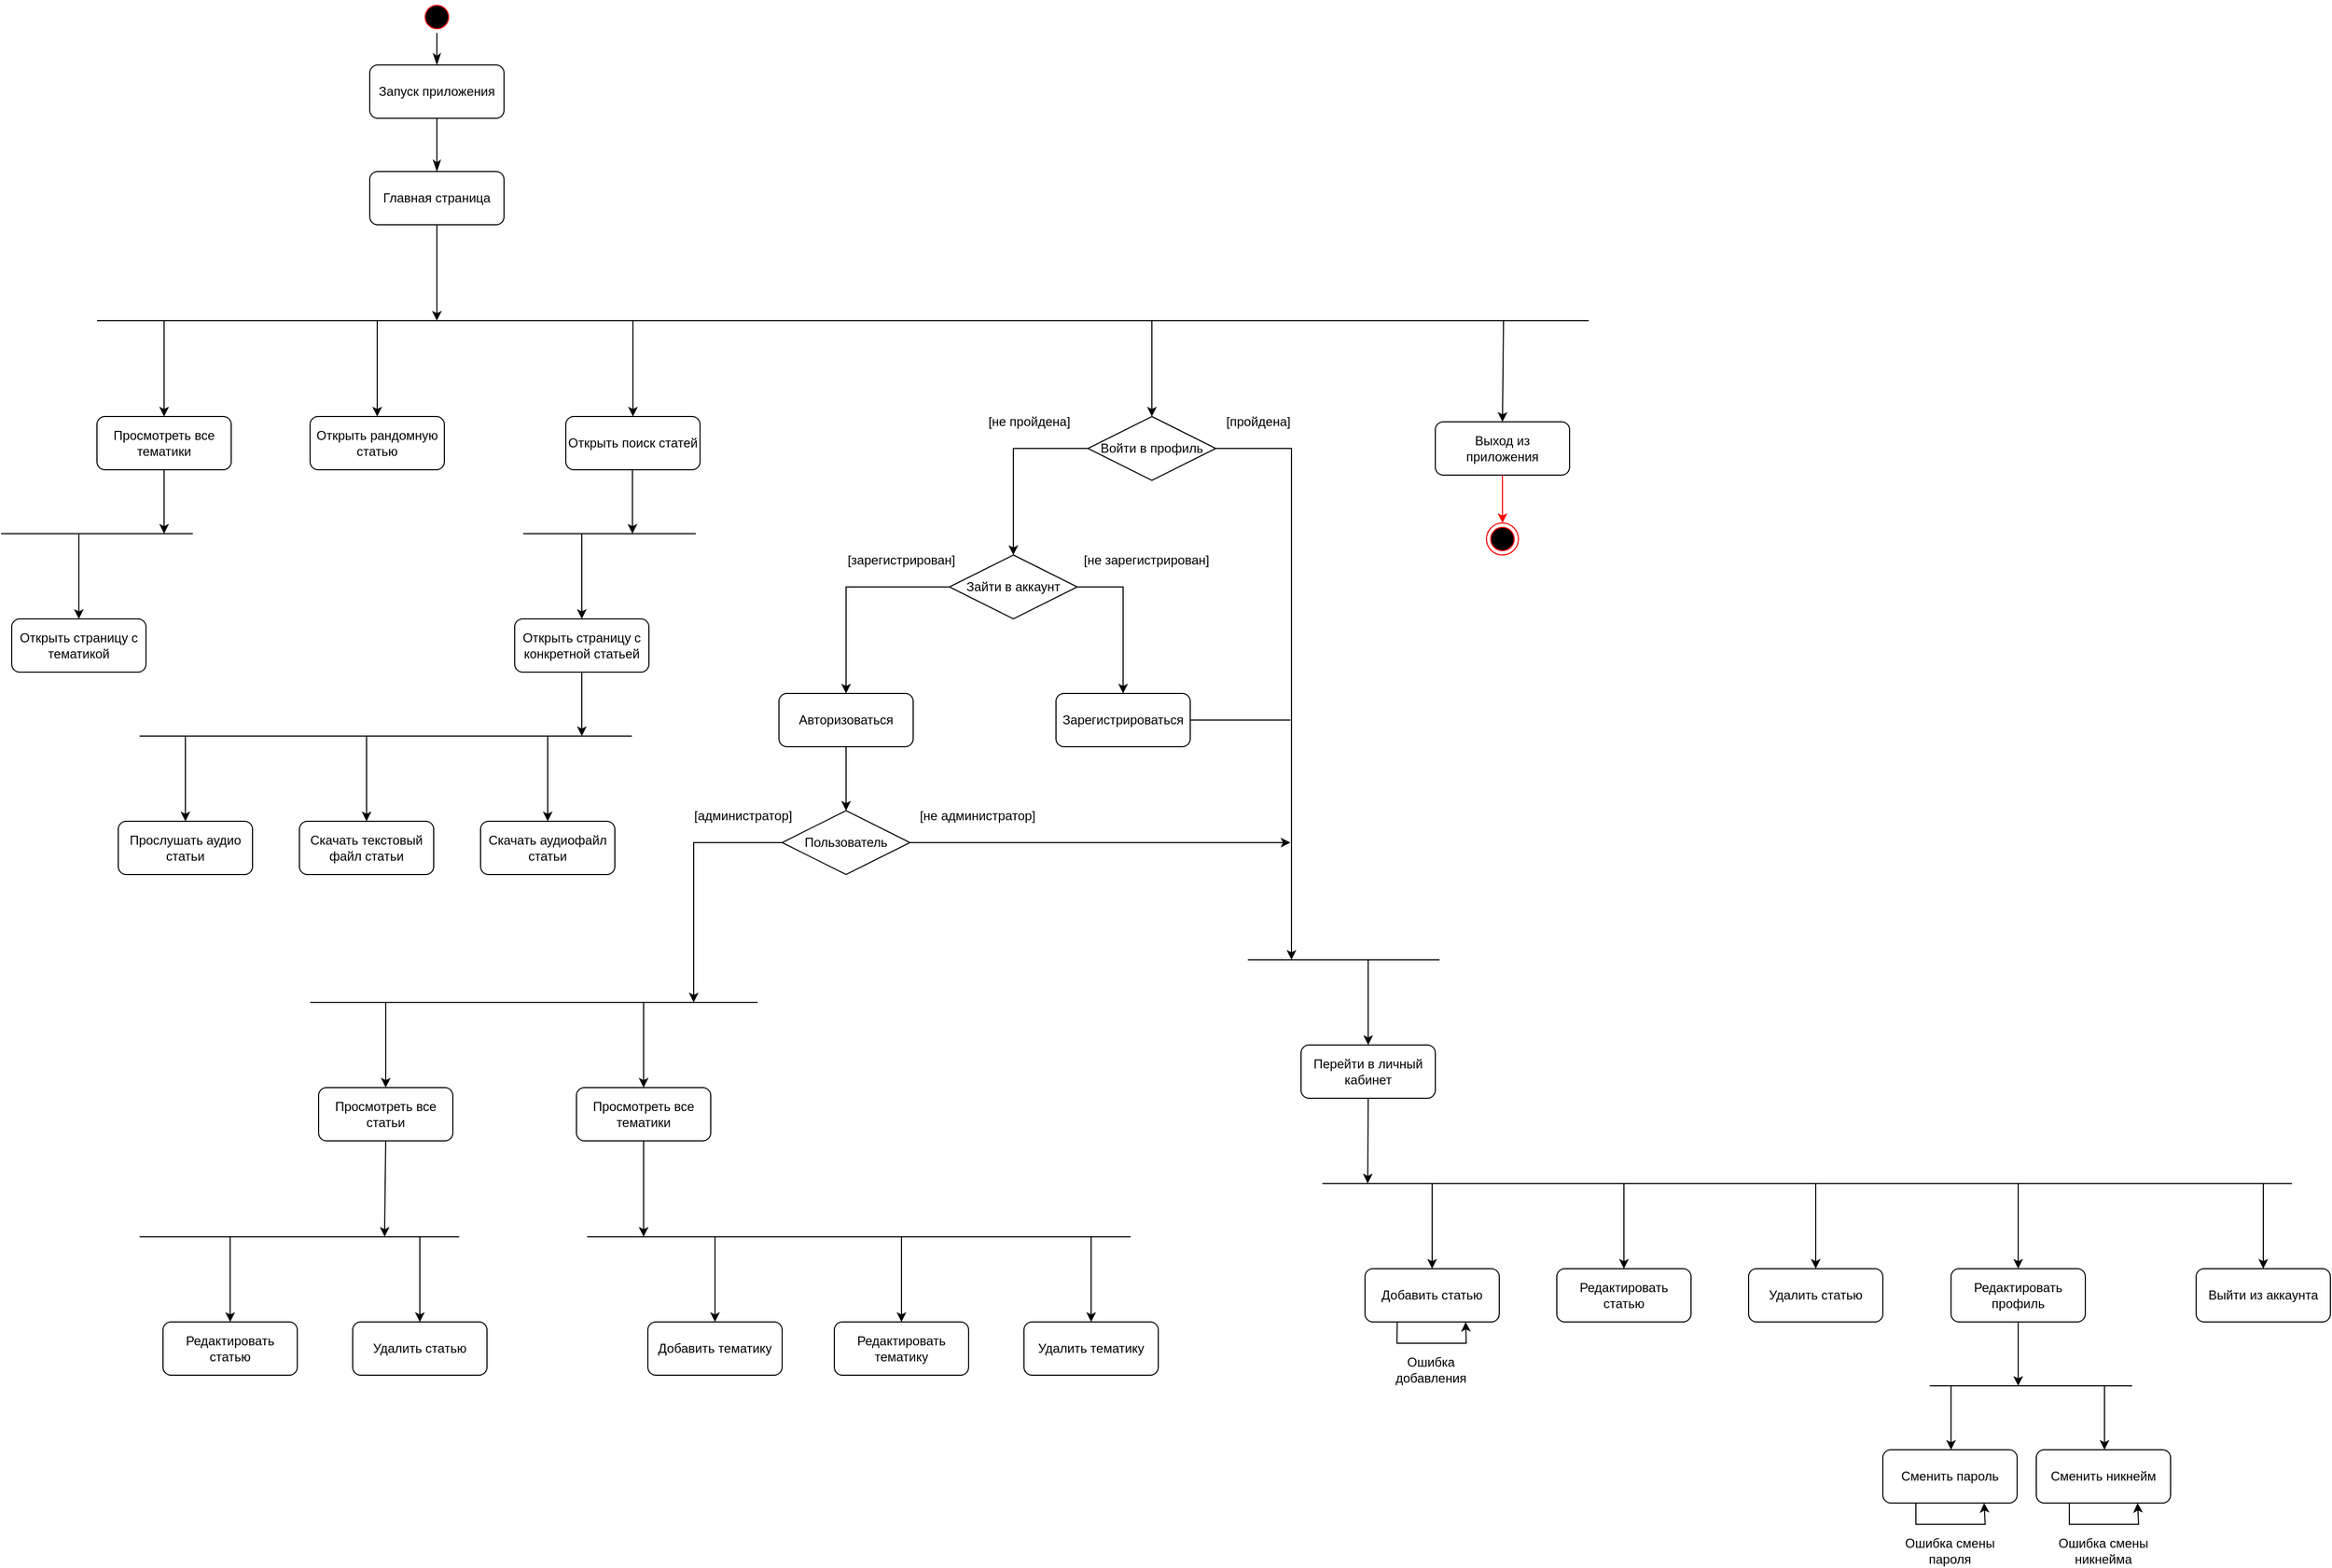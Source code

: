 <mxfile version="21.0.10" type="device"><diagram id="6sc-ETRGKgcf0SwnYdyU" name="Страница 1"><mxGraphModel dx="3452" dy="1443" grid="1" gridSize="10" guides="1" tooltips="1" connect="1" arrows="1" fold="1" page="1" pageScale="1" pageWidth="827" pageHeight="1169" background="#FFFFFF" math="0" shadow="0"><root><mxCell id="WIyWlLk6GJQsqaUBKTNV-0"/><mxCell id="WIyWlLk6GJQsqaUBKTNV-1" parent="WIyWlLk6GJQsqaUBKTNV-0"/><mxCell id="j_UMG-UX9bBpJ8qIlc6i-1" value="" style="ellipse;html=1;shape=startState;fillColor=#000000;strokeColor=#ff0000;" vertex="1" parent="WIyWlLk6GJQsqaUBKTNV-1"><mxGeometry x="384" y="20" width="30" height="30" as="geometry"/></mxCell><mxCell id="j_UMG-UX9bBpJ8qIlc6i-2" value="" style="edgeStyle=orthogonalEdgeStyle;html=1;verticalAlign=bottom;endArrow=classicThin;endSize=8;strokeColor=#000000;rounded=0;endFill=1;" edge="1" source="j_UMG-UX9bBpJ8qIlc6i-1" parent="WIyWlLk6GJQsqaUBKTNV-1"><mxGeometry relative="1" as="geometry"><mxPoint x="399" y="80" as="targetPoint"/></mxGeometry></mxCell><mxCell id="j_UMG-UX9bBpJ8qIlc6i-3" value="Запуск приложения" style="html=1;whiteSpace=wrap;rounded=1;" vertex="1" parent="WIyWlLk6GJQsqaUBKTNV-1"><mxGeometry x="336" y="80" width="126" height="50" as="geometry"/></mxCell><mxCell id="j_UMG-UX9bBpJ8qIlc6i-25" value="Главная страница" style="html=1;whiteSpace=wrap;rounded=1;" vertex="1" parent="WIyWlLk6GJQsqaUBKTNV-1"><mxGeometry x="336" y="180" width="126" height="50" as="geometry"/></mxCell><mxCell id="j_UMG-UX9bBpJ8qIlc6i-26" value="" style="edgeStyle=orthogonalEdgeStyle;html=1;verticalAlign=bottom;endArrow=classicThin;endSize=8;strokeColor=#000000;rounded=0;endFill=1;exitX=0.5;exitY=1;exitDx=0;exitDy=0;entryX=0.5;entryY=0;entryDx=0;entryDy=0;" edge="1" parent="WIyWlLk6GJQsqaUBKTNV-1" source="j_UMG-UX9bBpJ8qIlc6i-3" target="j_UMG-UX9bBpJ8qIlc6i-25"><mxGeometry relative="1" as="geometry"><mxPoint x="409" y="170" as="targetPoint"/><mxPoint x="409" y="140" as="sourcePoint"/></mxGeometry></mxCell><mxCell id="j_UMG-UX9bBpJ8qIlc6i-27" value="" style="endArrow=none;html=1;rounded=0;" edge="1" parent="WIyWlLk6GJQsqaUBKTNV-1"><mxGeometry width="50" height="50" relative="1" as="geometry"><mxPoint x="80" y="320" as="sourcePoint"/><mxPoint x="1480" y="320" as="targetPoint"/></mxGeometry></mxCell><mxCell id="j_UMG-UX9bBpJ8qIlc6i-28" value="" style="endArrow=classic;html=1;rounded=0;exitX=0.5;exitY=1;exitDx=0;exitDy=0;" edge="1" parent="WIyWlLk6GJQsqaUBKTNV-1" source="j_UMG-UX9bBpJ8qIlc6i-25"><mxGeometry width="50" height="50" relative="1" as="geometry"><mxPoint x="240" y="380" as="sourcePoint"/><mxPoint x="399" y="320" as="targetPoint"/></mxGeometry></mxCell><mxCell id="j_UMG-UX9bBpJ8qIlc6i-29" value="Просмотреть все тематики" style="html=1;whiteSpace=wrap;rounded=1;" vertex="1" parent="WIyWlLk6GJQsqaUBKTNV-1"><mxGeometry x="80" y="410" width="126" height="50" as="geometry"/></mxCell><mxCell id="j_UMG-UX9bBpJ8qIlc6i-30" value="" style="endArrow=classic;html=1;rounded=0;entryX=0.5;entryY=0;entryDx=0;entryDy=0;" edge="1" parent="WIyWlLk6GJQsqaUBKTNV-1" target="j_UMG-UX9bBpJ8qIlc6i-29"><mxGeometry width="50" height="50" relative="1" as="geometry"><mxPoint x="143" y="320" as="sourcePoint"/><mxPoint x="290" y="330" as="targetPoint"/></mxGeometry></mxCell><mxCell id="j_UMG-UX9bBpJ8qIlc6i-31" value="" style="endArrow=none;html=1;rounded=0;" edge="1" parent="WIyWlLk6GJQsqaUBKTNV-1"><mxGeometry width="50" height="50" relative="1" as="geometry"><mxPoint x="-10" y="520" as="sourcePoint"/><mxPoint x="170" y="520" as="targetPoint"/></mxGeometry></mxCell><mxCell id="j_UMG-UX9bBpJ8qIlc6i-32" value="" style="endArrow=classic;html=1;rounded=0;exitX=0.5;exitY=1;exitDx=0;exitDy=0;" edge="1" parent="WIyWlLk6GJQsqaUBKTNV-1" source="j_UMG-UX9bBpJ8qIlc6i-29"><mxGeometry width="50" height="50" relative="1" as="geometry"><mxPoint x="160" y="490" as="sourcePoint"/><mxPoint x="143" y="520" as="targetPoint"/></mxGeometry></mxCell><mxCell id="j_UMG-UX9bBpJ8qIlc6i-33" value="Открыть страницу с тематикой" style="html=1;whiteSpace=wrap;rounded=1;" vertex="1" parent="WIyWlLk6GJQsqaUBKTNV-1"><mxGeometry y="600" width="126" height="50" as="geometry"/></mxCell><mxCell id="j_UMG-UX9bBpJ8qIlc6i-34" value="" style="endArrow=classic;html=1;rounded=0;entryX=0.5;entryY=0;entryDx=0;entryDy=0;" edge="1" parent="WIyWlLk6GJQsqaUBKTNV-1" target="j_UMG-UX9bBpJ8qIlc6i-33"><mxGeometry width="50" height="50" relative="1" as="geometry"><mxPoint x="63" y="520" as="sourcePoint"/><mxPoint x="350" y="530" as="targetPoint"/></mxGeometry></mxCell><mxCell id="j_UMG-UX9bBpJ8qIlc6i-35" value="Открыть рандомную статью" style="html=1;whiteSpace=wrap;rounded=1;" vertex="1" parent="WIyWlLk6GJQsqaUBKTNV-1"><mxGeometry x="280" y="410" width="126" height="50" as="geometry"/></mxCell><mxCell id="j_UMG-UX9bBpJ8qIlc6i-36" value="" style="endArrow=classic;html=1;rounded=0;entryX=0.5;entryY=0;entryDx=0;entryDy=0;" edge="1" parent="WIyWlLk6GJQsqaUBKTNV-1" target="j_UMG-UX9bBpJ8qIlc6i-35"><mxGeometry width="50" height="50" relative="1" as="geometry"><mxPoint x="343" y="320" as="sourcePoint"/><mxPoint x="510" y="360" as="targetPoint"/></mxGeometry></mxCell><mxCell id="j_UMG-UX9bBpJ8qIlc6i-38" value="Открыть поиск статей" style="html=1;whiteSpace=wrap;rounded=1;" vertex="1" parent="WIyWlLk6GJQsqaUBKTNV-1"><mxGeometry x="520" y="410" width="126" height="50" as="geometry"/></mxCell><mxCell id="j_UMG-UX9bBpJ8qIlc6i-39" value="" style="endArrow=classic;html=1;rounded=0;entryX=0.5;entryY=0;entryDx=0;entryDy=0;" edge="1" parent="WIyWlLk6GJQsqaUBKTNV-1" target="j_UMG-UX9bBpJ8qIlc6i-38"><mxGeometry width="50" height="50" relative="1" as="geometry"><mxPoint x="583" y="320" as="sourcePoint"/><mxPoint x="750" y="360" as="targetPoint"/></mxGeometry></mxCell><mxCell id="j_UMG-UX9bBpJ8qIlc6i-40" value="" style="endArrow=none;html=1;rounded=0;" edge="1" parent="WIyWlLk6GJQsqaUBKTNV-1"><mxGeometry width="50" height="50" relative="1" as="geometry"><mxPoint x="480" y="520" as="sourcePoint"/><mxPoint x="642" y="520" as="targetPoint"/></mxGeometry></mxCell><mxCell id="j_UMG-UX9bBpJ8qIlc6i-41" value="Открыть страницу с конкретной статьей" style="html=1;whiteSpace=wrap;rounded=1;" vertex="1" parent="WIyWlLk6GJQsqaUBKTNV-1"><mxGeometry x="472" y="600" width="126" height="50" as="geometry"/></mxCell><mxCell id="j_UMG-UX9bBpJ8qIlc6i-42" value="" style="endArrow=classic;html=1;rounded=0;entryX=0.5;entryY=0;entryDx=0;entryDy=0;" edge="1" parent="WIyWlLk6GJQsqaUBKTNV-1" target="j_UMG-UX9bBpJ8qIlc6i-41"><mxGeometry width="50" height="50" relative="1" as="geometry"><mxPoint x="535" y="520" as="sourcePoint"/><mxPoint x="822" y="530" as="targetPoint"/></mxGeometry></mxCell><mxCell id="j_UMG-UX9bBpJ8qIlc6i-43" value="" style="endArrow=classic;html=1;rounded=0;exitX=0.5;exitY=1;exitDx=0;exitDy=0;" edge="1" parent="WIyWlLk6GJQsqaUBKTNV-1"><mxGeometry width="50" height="50" relative="1" as="geometry"><mxPoint x="582.55" y="460" as="sourcePoint"/><mxPoint x="582.55" y="520" as="targetPoint"/></mxGeometry></mxCell><mxCell id="j_UMG-UX9bBpJ8qIlc6i-45" value="" style="endArrow=none;html=1;rounded=0;" edge="1" parent="WIyWlLk6GJQsqaUBKTNV-1"><mxGeometry width="50" height="50" relative="1" as="geometry"><mxPoint x="120" y="710" as="sourcePoint"/><mxPoint x="582" y="710" as="targetPoint"/></mxGeometry></mxCell><mxCell id="j_UMG-UX9bBpJ8qIlc6i-46" value="" style="endArrow=classic;html=1;rounded=0;exitX=0.5;exitY=1;exitDx=0;exitDy=0;" edge="1" parent="WIyWlLk6GJQsqaUBKTNV-1" source="j_UMG-UX9bBpJ8qIlc6i-41"><mxGeometry width="50" height="50" relative="1" as="geometry"><mxPoint x="522.55" y="650" as="sourcePoint"/><mxPoint x="535" y="710" as="targetPoint"/></mxGeometry></mxCell><mxCell id="j_UMG-UX9bBpJ8qIlc6i-47" value="Скачать аудиофайл статьи" style="html=1;whiteSpace=wrap;rounded=1;" vertex="1" parent="WIyWlLk6GJQsqaUBKTNV-1"><mxGeometry x="440" y="790" width="126" height="50" as="geometry"/></mxCell><mxCell id="j_UMG-UX9bBpJ8qIlc6i-48" value="" style="endArrow=classic;html=1;rounded=0;entryX=0.5;entryY=0;entryDx=0;entryDy=0;" edge="1" parent="WIyWlLk6GJQsqaUBKTNV-1" target="j_UMG-UX9bBpJ8qIlc6i-47"><mxGeometry width="50" height="50" relative="1" as="geometry"><mxPoint x="503" y="710" as="sourcePoint"/><mxPoint x="790" y="720" as="targetPoint"/></mxGeometry></mxCell><mxCell id="j_UMG-UX9bBpJ8qIlc6i-49" value="Скачать текстовый файл статьи" style="html=1;whiteSpace=wrap;rounded=1;" vertex="1" parent="WIyWlLk6GJQsqaUBKTNV-1"><mxGeometry x="270" y="790" width="126" height="50" as="geometry"/></mxCell><mxCell id="j_UMG-UX9bBpJ8qIlc6i-50" value="" style="endArrow=classic;html=1;rounded=0;entryX=0.5;entryY=0;entryDx=0;entryDy=0;" edge="1" parent="WIyWlLk6GJQsqaUBKTNV-1" target="j_UMG-UX9bBpJ8qIlc6i-49"><mxGeometry width="50" height="50" relative="1" as="geometry"><mxPoint x="333" y="710" as="sourcePoint"/><mxPoint x="620" y="720" as="targetPoint"/></mxGeometry></mxCell><mxCell id="j_UMG-UX9bBpJ8qIlc6i-51" value="Прослушать аудио статьи" style="html=1;whiteSpace=wrap;rounded=1;" vertex="1" parent="WIyWlLk6GJQsqaUBKTNV-1"><mxGeometry x="100" y="790" width="126" height="50" as="geometry"/></mxCell><mxCell id="j_UMG-UX9bBpJ8qIlc6i-52" value="" style="endArrow=classic;html=1;rounded=0;entryX=0.5;entryY=0;entryDx=0;entryDy=0;" edge="1" parent="WIyWlLk6GJQsqaUBKTNV-1" target="j_UMG-UX9bBpJ8qIlc6i-51"><mxGeometry width="50" height="50" relative="1" as="geometry"><mxPoint x="163" y="710" as="sourcePoint"/><mxPoint x="450" y="720" as="targetPoint"/></mxGeometry></mxCell><mxCell id="j_UMG-UX9bBpJ8qIlc6i-53" value="" style="endArrow=classic;html=1;rounded=0;entryX=0.5;entryY=0;entryDx=0;entryDy=0;" edge="1" parent="WIyWlLk6GJQsqaUBKTNV-1" target="j_UMG-UX9bBpJ8qIlc6i-55"><mxGeometry width="50" height="50" relative="1" as="geometry"><mxPoint x="1070" y="320" as="sourcePoint"/><mxPoint x="1070" y="410" as="targetPoint"/></mxGeometry></mxCell><mxCell id="j_UMG-UX9bBpJ8qIlc6i-55" value="Войти в профиль" style="shape=rhombus;perimeter=rhombusPerimeter;whiteSpace=wrap;html=1;align=center;" vertex="1" parent="WIyWlLk6GJQsqaUBKTNV-1"><mxGeometry x="1010" y="410" width="120" height="60" as="geometry"/></mxCell><mxCell id="j_UMG-UX9bBpJ8qIlc6i-57" value="Зайти в аккаунт" style="shape=rhombus;perimeter=rhombusPerimeter;whiteSpace=wrap;html=1;align=center;" vertex="1" parent="WIyWlLk6GJQsqaUBKTNV-1"><mxGeometry x="880" y="540" width="120" height="60" as="geometry"/></mxCell><mxCell id="j_UMG-UX9bBpJ8qIlc6i-58" value="" style="endArrow=classic;html=1;rounded=0;exitX=0;exitY=0.5;exitDx=0;exitDy=0;entryX=0.5;entryY=0;entryDx=0;entryDy=0;" edge="1" parent="WIyWlLk6GJQsqaUBKTNV-1" source="j_UMG-UX9bBpJ8qIlc6i-55" target="j_UMG-UX9bBpJ8qIlc6i-57"><mxGeometry width="50" height="50" relative="1" as="geometry"><mxPoint x="940" y="590" as="sourcePoint"/><mxPoint x="990" y="540" as="targetPoint"/><Array as="points"><mxPoint x="940" y="440"/></Array></mxGeometry></mxCell><mxCell id="j_UMG-UX9bBpJ8qIlc6i-60" value="" style="endArrow=classic;html=1;rounded=0;exitX=1;exitY=0.5;exitDx=0;exitDy=0;" edge="1" parent="WIyWlLk6GJQsqaUBKTNV-1"><mxGeometry width="50" height="50" relative="1" as="geometry"><mxPoint x="1128" y="440" as="sourcePoint"/><mxPoint x="1201" y="920" as="targetPoint"/><Array as="points"><mxPoint x="1201" y="440"/></Array></mxGeometry></mxCell><mxCell id="j_UMG-UX9bBpJ8qIlc6i-61" value="[пройдена]" style="text;html=1;strokeColor=none;fillColor=none;align=center;verticalAlign=middle;whiteSpace=wrap;rounded=0;" vertex="1" parent="WIyWlLk6GJQsqaUBKTNV-1"><mxGeometry x="1140" y="400" width="60" height="30" as="geometry"/></mxCell><mxCell id="j_UMG-UX9bBpJ8qIlc6i-62" value="[не пройдена]" style="text;html=1;strokeColor=none;fillColor=none;align=center;verticalAlign=middle;whiteSpace=wrap;rounded=0;" vertex="1" parent="WIyWlLk6GJQsqaUBKTNV-1"><mxGeometry x="910" y="400" width="90" height="30" as="geometry"/></mxCell><mxCell id="j_UMG-UX9bBpJ8qIlc6i-63" value="Зарегистрироваться" style="html=1;whiteSpace=wrap;rounded=1;" vertex="1" parent="WIyWlLk6GJQsqaUBKTNV-1"><mxGeometry x="980" y="670" width="126" height="50" as="geometry"/></mxCell><mxCell id="j_UMG-UX9bBpJ8qIlc6i-64" value="" style="endArrow=classic;html=1;rounded=0;exitX=1;exitY=0.5;exitDx=0;exitDy=0;entryX=0.5;entryY=0;entryDx=0;entryDy=0;" edge="1" parent="WIyWlLk6GJQsqaUBKTNV-1" source="j_UMG-UX9bBpJ8qIlc6i-57" target="j_UMG-UX9bBpJ8qIlc6i-63"><mxGeometry width="50" height="50" relative="1" as="geometry"><mxPoint x="790" y="650" as="sourcePoint"/><mxPoint x="840" y="600" as="targetPoint"/><Array as="points"><mxPoint x="1043" y="570"/></Array></mxGeometry></mxCell><mxCell id="j_UMG-UX9bBpJ8qIlc6i-67" value="" style="endArrow=none;html=1;rounded=0;exitX=1;exitY=0.5;exitDx=0;exitDy=0;endFill=0;" edge="1" parent="WIyWlLk6GJQsqaUBKTNV-1"><mxGeometry width="50" height="50" relative="1" as="geometry"><mxPoint x="1106" y="695" as="sourcePoint"/><mxPoint x="1200" y="695" as="targetPoint"/></mxGeometry></mxCell><mxCell id="j_UMG-UX9bBpJ8qIlc6i-68" value="Авторизоваться" style="html=1;whiteSpace=wrap;rounded=1;" vertex="1" parent="WIyWlLk6GJQsqaUBKTNV-1"><mxGeometry x="720" y="670" width="126" height="50" as="geometry"/></mxCell><mxCell id="j_UMG-UX9bBpJ8qIlc6i-69" value="" style="endArrow=classic;html=1;rounded=0;exitX=0;exitY=0.5;exitDx=0;exitDy=0;entryX=0.5;entryY=0;entryDx=0;entryDy=0;" edge="1" parent="WIyWlLk6GJQsqaUBKTNV-1" source="j_UMG-UX9bBpJ8qIlc6i-57" target="j_UMG-UX9bBpJ8qIlc6i-68"><mxGeometry width="50" height="50" relative="1" as="geometry"><mxPoint x="820" y="660" as="sourcePoint"/><mxPoint x="870" y="610" as="targetPoint"/><Array as="points"><mxPoint x="783" y="570"/></Array></mxGeometry></mxCell><mxCell id="j_UMG-UX9bBpJ8qIlc6i-70" value="[зарегистрирован]" style="text;html=1;strokeColor=none;fillColor=none;align=center;verticalAlign=middle;whiteSpace=wrap;rounded=0;" vertex="1" parent="WIyWlLk6GJQsqaUBKTNV-1"><mxGeometry x="780" y="530" width="110" height="30" as="geometry"/></mxCell><mxCell id="j_UMG-UX9bBpJ8qIlc6i-71" value="[не зарегистрирован]" style="text;html=1;strokeColor=none;fillColor=none;align=center;verticalAlign=middle;whiteSpace=wrap;rounded=0;" vertex="1" parent="WIyWlLk6GJQsqaUBKTNV-1"><mxGeometry x="1000" y="530" width="130" height="30" as="geometry"/></mxCell><mxCell id="j_UMG-UX9bBpJ8qIlc6i-72" value="Пользователь" style="shape=rhombus;perimeter=rhombusPerimeter;whiteSpace=wrap;html=1;align=center;" vertex="1" parent="WIyWlLk6GJQsqaUBKTNV-1"><mxGeometry x="723" y="780" width="120" height="60" as="geometry"/></mxCell><mxCell id="j_UMG-UX9bBpJ8qIlc6i-73" value="" style="endArrow=classic;html=1;rounded=0;exitX=0.5;exitY=1;exitDx=0;exitDy=0;entryX=0.5;entryY=0;entryDx=0;entryDy=0;" edge="1" parent="WIyWlLk6GJQsqaUBKTNV-1" source="j_UMG-UX9bBpJ8qIlc6i-68" target="j_UMG-UX9bBpJ8qIlc6i-72"><mxGeometry width="50" height="50" relative="1" as="geometry"><mxPoint x="760" y="820" as="sourcePoint"/><mxPoint x="810" y="770" as="targetPoint"/></mxGeometry></mxCell><mxCell id="j_UMG-UX9bBpJ8qIlc6i-75" value="" style="endArrow=classic;html=1;rounded=0;exitX=1;exitY=0.5;exitDx=0;exitDy=0;" edge="1" parent="WIyWlLk6GJQsqaUBKTNV-1" source="j_UMG-UX9bBpJ8qIlc6i-72"><mxGeometry width="50" height="50" relative="1" as="geometry"><mxPoint x="900" y="830" as="sourcePoint"/><mxPoint x="1200" y="810" as="targetPoint"/></mxGeometry></mxCell><mxCell id="j_UMG-UX9bBpJ8qIlc6i-76" value="" style="endArrow=classic;html=1;rounded=0;exitX=0;exitY=0.5;exitDx=0;exitDy=0;" edge="1" parent="WIyWlLk6GJQsqaUBKTNV-1" source="j_UMG-UX9bBpJ8qIlc6i-72"><mxGeometry width="50" height="50" relative="1" as="geometry"><mxPoint x="640" y="720" as="sourcePoint"/><mxPoint x="640" y="960" as="targetPoint"/><Array as="points"><mxPoint x="640" y="810"/></Array></mxGeometry></mxCell><mxCell id="j_UMG-UX9bBpJ8qIlc6i-77" value="[не администратор]" style="text;html=1;strokeColor=none;fillColor=none;align=center;verticalAlign=middle;whiteSpace=wrap;rounded=0;" vertex="1" parent="WIyWlLk6GJQsqaUBKTNV-1"><mxGeometry x="840" y="770" width="133" height="30" as="geometry"/></mxCell><mxCell id="j_UMG-UX9bBpJ8qIlc6i-78" value="[администратор]" style="text;html=1;strokeColor=none;fillColor=none;align=center;verticalAlign=middle;whiteSpace=wrap;rounded=0;" vertex="1" parent="WIyWlLk6GJQsqaUBKTNV-1"><mxGeometry x="620" y="770" width="133" height="30" as="geometry"/></mxCell><mxCell id="j_UMG-UX9bBpJ8qIlc6i-79" value="" style="endArrow=none;html=1;rounded=0;" edge="1" parent="WIyWlLk6GJQsqaUBKTNV-1"><mxGeometry width="50" height="50" relative="1" as="geometry"><mxPoint x="280" y="960" as="sourcePoint"/><mxPoint x="700" y="960" as="targetPoint"/></mxGeometry></mxCell><mxCell id="j_UMG-UX9bBpJ8qIlc6i-80" value="Просмотреть все тематики" style="html=1;whiteSpace=wrap;rounded=1;" vertex="1" parent="WIyWlLk6GJQsqaUBKTNV-1"><mxGeometry x="530" y="1040" width="126" height="50" as="geometry"/></mxCell><mxCell id="j_UMG-UX9bBpJ8qIlc6i-82" value="" style="endArrow=classic;html=1;rounded=0;entryX=0.5;entryY=0;entryDx=0;entryDy=0;" edge="1" parent="WIyWlLk6GJQsqaUBKTNV-1" target="j_UMG-UX9bBpJ8qIlc6i-80"><mxGeometry width="50" height="50" relative="1" as="geometry"><mxPoint x="593" y="960" as="sourcePoint"/><mxPoint x="750" y="990" as="targetPoint"/></mxGeometry></mxCell><mxCell id="j_UMG-UX9bBpJ8qIlc6i-83" value="Просмотреть все статьи" style="html=1;whiteSpace=wrap;rounded=1;" vertex="1" parent="WIyWlLk6GJQsqaUBKTNV-1"><mxGeometry x="288" y="1040" width="126" height="50" as="geometry"/></mxCell><mxCell id="j_UMG-UX9bBpJ8qIlc6i-84" value="" style="endArrow=classic;html=1;rounded=0;entryX=0.5;entryY=0;entryDx=0;entryDy=0;" edge="1" parent="WIyWlLk6GJQsqaUBKTNV-1" target="j_UMG-UX9bBpJ8qIlc6i-83"><mxGeometry width="50" height="50" relative="1" as="geometry"><mxPoint x="351" y="960" as="sourcePoint"/><mxPoint x="508" y="990" as="targetPoint"/></mxGeometry></mxCell><mxCell id="j_UMG-UX9bBpJ8qIlc6i-85" value="" style="endArrow=classic;html=1;rounded=0;exitX=0.5;exitY=1;exitDx=0;exitDy=0;" edge="1" parent="WIyWlLk6GJQsqaUBKTNV-1" source="j_UMG-UX9bBpJ8qIlc6i-80"><mxGeometry width="50" height="50" relative="1" as="geometry"><mxPoint x="490" y="1180" as="sourcePoint"/><mxPoint x="593" y="1180" as="targetPoint"/></mxGeometry></mxCell><mxCell id="j_UMG-UX9bBpJ8qIlc6i-86" value="" style="endArrow=none;html=1;rounded=0;" edge="1" parent="WIyWlLk6GJQsqaUBKTNV-1"><mxGeometry width="50" height="50" relative="1" as="geometry"><mxPoint x="540" y="1180" as="sourcePoint"/><mxPoint x="1050" y="1180" as="targetPoint"/></mxGeometry></mxCell><mxCell id="j_UMG-UX9bBpJ8qIlc6i-87" value="Добавить тематику" style="html=1;whiteSpace=wrap;rounded=1;" vertex="1" parent="WIyWlLk6GJQsqaUBKTNV-1"><mxGeometry x="597" y="1260" width="126" height="50" as="geometry"/></mxCell><mxCell id="j_UMG-UX9bBpJ8qIlc6i-88" value="" style="endArrow=classic;html=1;rounded=0;entryX=0.5;entryY=0;entryDx=0;entryDy=0;" edge="1" parent="WIyWlLk6GJQsqaUBKTNV-1" target="j_UMG-UX9bBpJ8qIlc6i-87"><mxGeometry width="50" height="50" relative="1" as="geometry"><mxPoint x="660" y="1180" as="sourcePoint"/><mxPoint x="817" y="1210" as="targetPoint"/></mxGeometry></mxCell><mxCell id="j_UMG-UX9bBpJ8qIlc6i-89" value="Редактировать тематику" style="html=1;whiteSpace=wrap;rounded=1;" vertex="1" parent="WIyWlLk6GJQsqaUBKTNV-1"><mxGeometry x="772" y="1260" width="126" height="50" as="geometry"/></mxCell><mxCell id="j_UMG-UX9bBpJ8qIlc6i-90" value="" style="endArrow=classic;html=1;rounded=0;entryX=0.5;entryY=0;entryDx=0;entryDy=0;" edge="1" parent="WIyWlLk6GJQsqaUBKTNV-1" target="j_UMG-UX9bBpJ8qIlc6i-89"><mxGeometry width="50" height="50" relative="1" as="geometry"><mxPoint x="835" y="1180" as="sourcePoint"/><mxPoint x="992" y="1210" as="targetPoint"/></mxGeometry></mxCell><mxCell id="j_UMG-UX9bBpJ8qIlc6i-91" value="Удалить тематику" style="html=1;whiteSpace=wrap;rounded=1;" vertex="1" parent="WIyWlLk6GJQsqaUBKTNV-1"><mxGeometry x="950" y="1260" width="126" height="50" as="geometry"/></mxCell><mxCell id="j_UMG-UX9bBpJ8qIlc6i-92" value="" style="endArrow=classic;html=1;rounded=0;entryX=0.5;entryY=0;entryDx=0;entryDy=0;" edge="1" parent="WIyWlLk6GJQsqaUBKTNV-1" target="j_UMG-UX9bBpJ8qIlc6i-91"><mxGeometry width="50" height="50" relative="1" as="geometry"><mxPoint x="1013" y="1180" as="sourcePoint"/><mxPoint x="1170" y="1210" as="targetPoint"/></mxGeometry></mxCell><mxCell id="j_UMG-UX9bBpJ8qIlc6i-93" value="" style="endArrow=none;html=1;rounded=0;" edge="1" parent="WIyWlLk6GJQsqaUBKTNV-1"><mxGeometry width="50" height="50" relative="1" as="geometry"><mxPoint x="120" y="1180" as="sourcePoint"/><mxPoint x="420" y="1180" as="targetPoint"/></mxGeometry></mxCell><mxCell id="j_UMG-UX9bBpJ8qIlc6i-96" value="Редактировать статью" style="html=1;whiteSpace=wrap;rounded=1;" vertex="1" parent="WIyWlLk6GJQsqaUBKTNV-1"><mxGeometry x="142" y="1260" width="126" height="50" as="geometry"/></mxCell><mxCell id="j_UMG-UX9bBpJ8qIlc6i-97" value="" style="endArrow=classic;html=1;rounded=0;entryX=0.5;entryY=0;entryDx=0;entryDy=0;" edge="1" parent="WIyWlLk6GJQsqaUBKTNV-1" target="j_UMG-UX9bBpJ8qIlc6i-96"><mxGeometry width="50" height="50" relative="1" as="geometry"><mxPoint x="205" y="1180" as="sourcePoint"/><mxPoint x="362" y="1210" as="targetPoint"/></mxGeometry></mxCell><mxCell id="j_UMG-UX9bBpJ8qIlc6i-98" value="Удалить статью" style="html=1;whiteSpace=wrap;rounded=1;" vertex="1" parent="WIyWlLk6GJQsqaUBKTNV-1"><mxGeometry x="320" y="1260" width="126" height="50" as="geometry"/></mxCell><mxCell id="j_UMG-UX9bBpJ8qIlc6i-99" value="" style="endArrow=classic;html=1;rounded=0;entryX=0.5;entryY=0;entryDx=0;entryDy=0;" edge="1" parent="WIyWlLk6GJQsqaUBKTNV-1" target="j_UMG-UX9bBpJ8qIlc6i-98"><mxGeometry width="50" height="50" relative="1" as="geometry"><mxPoint x="383" y="1180" as="sourcePoint"/><mxPoint x="540" y="1210" as="targetPoint"/></mxGeometry></mxCell><mxCell id="j_UMG-UX9bBpJ8qIlc6i-100" value="" style="endArrow=classic;html=1;rounded=0;exitX=0.5;exitY=1;exitDx=0;exitDy=0;" edge="1" parent="WIyWlLk6GJQsqaUBKTNV-1" source="j_UMG-UX9bBpJ8qIlc6i-83"><mxGeometry width="50" height="50" relative="1" as="geometry"><mxPoint x="350.41" y="1090" as="sourcePoint"/><mxPoint x="350" y="1180" as="targetPoint"/><Array as="points"><mxPoint x="350" y="1170"/></Array></mxGeometry></mxCell><mxCell id="j_UMG-UX9bBpJ8qIlc6i-101" value="" style="endArrow=none;html=1;rounded=0;" edge="1" parent="WIyWlLk6GJQsqaUBKTNV-1"><mxGeometry width="50" height="50" relative="1" as="geometry"><mxPoint x="1160" y="920" as="sourcePoint"/><mxPoint x="1340" y="920" as="targetPoint"/></mxGeometry></mxCell><mxCell id="j_UMG-UX9bBpJ8qIlc6i-102" value="Перейти в личный кабинет" style="html=1;whiteSpace=wrap;rounded=1;" vertex="1" parent="WIyWlLk6GJQsqaUBKTNV-1"><mxGeometry x="1210" y="1000" width="126" height="50" as="geometry"/></mxCell><mxCell id="j_UMG-UX9bBpJ8qIlc6i-103" value="" style="endArrow=classic;html=1;rounded=0;entryX=0.5;entryY=0;entryDx=0;entryDy=0;" edge="1" parent="WIyWlLk6GJQsqaUBKTNV-1" target="j_UMG-UX9bBpJ8qIlc6i-102"><mxGeometry width="50" height="50" relative="1" as="geometry"><mxPoint x="1273" y="920" as="sourcePoint"/><mxPoint x="1430" y="950" as="targetPoint"/></mxGeometry></mxCell><mxCell id="j_UMG-UX9bBpJ8qIlc6i-104" value="" style="endArrow=classic;html=1;rounded=0;entryX=0.5;entryY=0;entryDx=0;entryDy=0;exitX=0.5;exitY=1;exitDx=0;exitDy=0;" edge="1" parent="WIyWlLk6GJQsqaUBKTNV-1" source="j_UMG-UX9bBpJ8qIlc6i-102"><mxGeometry width="50" height="50" relative="1" as="geometry"><mxPoint x="1290" y="1070" as="sourcePoint"/><mxPoint x="1272.57" y="1130" as="targetPoint"/></mxGeometry></mxCell><mxCell id="j_UMG-UX9bBpJ8qIlc6i-105" value="" style="endArrow=classic;html=1;rounded=0;entryX=0.5;entryY=0;entryDx=0;entryDy=0;" edge="1" parent="WIyWlLk6GJQsqaUBKTNV-1" target="j_UMG-UX9bBpJ8qIlc6i-107"><mxGeometry width="50" height="50" relative="1" as="geometry"><mxPoint x="1400" y="320" as="sourcePoint"/><mxPoint x="1400" y="400" as="targetPoint"/></mxGeometry></mxCell><mxCell id="j_UMG-UX9bBpJ8qIlc6i-106" value="" style="ellipse;html=1;shape=endState;fillColor=#000000;strokeColor=#ff0000;" vertex="1" parent="WIyWlLk6GJQsqaUBKTNV-1"><mxGeometry x="1384" y="510" width="30" height="30" as="geometry"/></mxCell><mxCell id="j_UMG-UX9bBpJ8qIlc6i-107" value="Выход из &lt;br&gt;приложения" style="html=1;whiteSpace=wrap;rounded=1;" vertex="1" parent="WIyWlLk6GJQsqaUBKTNV-1"><mxGeometry x="1336" y="415" width="126" height="50" as="geometry"/></mxCell><mxCell id="j_UMG-UX9bBpJ8qIlc6i-108" value="" style="endArrow=classic;html=1;rounded=0;exitX=0.5;exitY=1;exitDx=0;exitDy=0;entryX=0.5;entryY=0;entryDx=0;entryDy=0;fillColor=#f8cecc;strokeColor=#FF0000;" edge="1" parent="WIyWlLk6GJQsqaUBKTNV-1" source="j_UMG-UX9bBpJ8qIlc6i-107" target="j_UMG-UX9bBpJ8qIlc6i-106"><mxGeometry width="50" height="50" relative="1" as="geometry"><mxPoint x="1340" y="470" as="sourcePoint"/><mxPoint x="1390" y="420" as="targetPoint"/></mxGeometry></mxCell><mxCell id="j_UMG-UX9bBpJ8qIlc6i-109" value="" style="endArrow=none;html=1;rounded=0;" edge="1" parent="WIyWlLk6GJQsqaUBKTNV-1"><mxGeometry width="50" height="50" relative="1" as="geometry"><mxPoint x="1230" y="1130" as="sourcePoint"/><mxPoint x="2140" y="1130" as="targetPoint"/></mxGeometry></mxCell><mxCell id="j_UMG-UX9bBpJ8qIlc6i-110" value="Добавить статью" style="html=1;whiteSpace=wrap;rounded=1;" vertex="1" parent="WIyWlLk6GJQsqaUBKTNV-1"><mxGeometry x="1270" y="1210" width="126" height="50" as="geometry"/></mxCell><mxCell id="j_UMG-UX9bBpJ8qIlc6i-111" value="" style="endArrow=classic;html=1;rounded=0;entryX=0.5;entryY=0;entryDx=0;entryDy=0;" edge="1" parent="WIyWlLk6GJQsqaUBKTNV-1" target="j_UMG-UX9bBpJ8qIlc6i-110"><mxGeometry width="50" height="50" relative="1" as="geometry"><mxPoint x="1333" y="1130" as="sourcePoint"/><mxPoint x="1490" y="1160" as="targetPoint"/></mxGeometry></mxCell><mxCell id="j_UMG-UX9bBpJ8qIlc6i-112" value="Редактировать статью" style="html=1;whiteSpace=wrap;rounded=1;" vertex="1" parent="WIyWlLk6GJQsqaUBKTNV-1"><mxGeometry x="1450" y="1210" width="126" height="50" as="geometry"/></mxCell><mxCell id="j_UMG-UX9bBpJ8qIlc6i-113" value="" style="endArrow=classic;html=1;rounded=0;entryX=0.5;entryY=0;entryDx=0;entryDy=0;" edge="1" parent="WIyWlLk6GJQsqaUBKTNV-1" target="j_UMG-UX9bBpJ8qIlc6i-112"><mxGeometry width="50" height="50" relative="1" as="geometry"><mxPoint x="1513" y="1130" as="sourcePoint"/><mxPoint x="1670" y="1160" as="targetPoint"/></mxGeometry></mxCell><mxCell id="j_UMG-UX9bBpJ8qIlc6i-114" value="Удалить статью" style="html=1;whiteSpace=wrap;rounded=1;" vertex="1" parent="WIyWlLk6GJQsqaUBKTNV-1"><mxGeometry x="1630" y="1210" width="126" height="50" as="geometry"/></mxCell><mxCell id="j_UMG-UX9bBpJ8qIlc6i-115" value="" style="endArrow=classic;html=1;rounded=0;entryX=0.5;entryY=0;entryDx=0;entryDy=0;" edge="1" parent="WIyWlLk6GJQsqaUBKTNV-1" target="j_UMG-UX9bBpJ8qIlc6i-114"><mxGeometry width="50" height="50" relative="1" as="geometry"><mxPoint x="1693" y="1130" as="sourcePoint"/><mxPoint x="1850" y="1160" as="targetPoint"/></mxGeometry></mxCell><mxCell id="j_UMG-UX9bBpJ8qIlc6i-116" value="" style="endArrow=classic;html=1;rounded=0;exitX=0.24;exitY=0.99;exitDx=0;exitDy=0;entryX=0.75;entryY=1;entryDx=0;entryDy=0;exitPerimeter=0;" edge="1" parent="WIyWlLk6GJQsqaUBKTNV-1" source="j_UMG-UX9bBpJ8qIlc6i-110" target="j_UMG-UX9bBpJ8qIlc6i-110"><mxGeometry width="50" height="50" relative="1" as="geometry"><mxPoint x="1270" y="1180" as="sourcePoint"/><mxPoint x="1320" y="1130" as="targetPoint"/><Array as="points"><mxPoint x="1300" y="1280"/><mxPoint x="1365" y="1280"/></Array></mxGeometry></mxCell><mxCell id="j_UMG-UX9bBpJ8qIlc6i-117" value="Ошибка добавления" style="text;html=1;strokeColor=none;fillColor=none;align=center;verticalAlign=middle;whiteSpace=wrap;rounded=0;" vertex="1" parent="WIyWlLk6GJQsqaUBKTNV-1"><mxGeometry x="1280" y="1290" width="104" height="30" as="geometry"/></mxCell><mxCell id="j_UMG-UX9bBpJ8qIlc6i-118" value="Редактировать профиль" style="html=1;whiteSpace=wrap;rounded=1;" vertex="1" parent="WIyWlLk6GJQsqaUBKTNV-1"><mxGeometry x="1820" y="1210" width="126" height="50" as="geometry"/></mxCell><mxCell id="j_UMG-UX9bBpJ8qIlc6i-119" value="" style="endArrow=classic;html=1;rounded=0;entryX=0.5;entryY=0;entryDx=0;entryDy=0;" edge="1" parent="WIyWlLk6GJQsqaUBKTNV-1" target="j_UMG-UX9bBpJ8qIlc6i-118"><mxGeometry width="50" height="50" relative="1" as="geometry"><mxPoint x="1883" y="1130" as="sourcePoint"/><mxPoint x="2040" y="1160" as="targetPoint"/></mxGeometry></mxCell><mxCell id="j_UMG-UX9bBpJ8qIlc6i-120" value="" style="endArrow=classic;html=1;rounded=0;exitX=0.5;exitY=1;exitDx=0;exitDy=0;" edge="1" parent="WIyWlLk6GJQsqaUBKTNV-1" source="j_UMG-UX9bBpJ8qIlc6i-118"><mxGeometry width="50" height="50" relative="1" as="geometry"><mxPoint x="1900" y="1270" as="sourcePoint"/><mxPoint x="1883" y="1320" as="targetPoint"/></mxGeometry></mxCell><mxCell id="j_UMG-UX9bBpJ8qIlc6i-121" value="" style="endArrow=none;html=1;rounded=0;" edge="1" parent="WIyWlLk6GJQsqaUBKTNV-1"><mxGeometry width="50" height="50" relative="1" as="geometry"><mxPoint x="1800" y="1320" as="sourcePoint"/><mxPoint x="1990" y="1320" as="targetPoint"/></mxGeometry></mxCell><mxCell id="j_UMG-UX9bBpJ8qIlc6i-122" value="" style="endArrow=classic;html=1;rounded=0;exitX=0.5;exitY=1;exitDx=0;exitDy=0;" edge="1" parent="WIyWlLk6GJQsqaUBKTNV-1"><mxGeometry width="50" height="50" relative="1" as="geometry"><mxPoint x="1820" y="1320" as="sourcePoint"/><mxPoint x="1820" y="1380" as="targetPoint"/></mxGeometry></mxCell><mxCell id="j_UMG-UX9bBpJ8qIlc6i-123" value="Сменить пароль" style="html=1;whiteSpace=wrap;rounded=1;" vertex="1" parent="WIyWlLk6GJQsqaUBKTNV-1"><mxGeometry x="1756" y="1380" width="126" height="50" as="geometry"/></mxCell><mxCell id="j_UMG-UX9bBpJ8qIlc6i-124" value="" style="endArrow=classic;html=1;rounded=0;exitX=0.5;exitY=1;exitDx=0;exitDy=0;" edge="1" parent="WIyWlLk6GJQsqaUBKTNV-1"><mxGeometry width="50" height="50" relative="1" as="geometry"><mxPoint x="1964" y="1320" as="sourcePoint"/><mxPoint x="1964" y="1380" as="targetPoint"/></mxGeometry></mxCell><mxCell id="j_UMG-UX9bBpJ8qIlc6i-125" value="Сменить никнейм" style="html=1;whiteSpace=wrap;rounded=1;" vertex="1" parent="WIyWlLk6GJQsqaUBKTNV-1"><mxGeometry x="1900" y="1380" width="126" height="50" as="geometry"/></mxCell><mxCell id="j_UMG-UX9bBpJ8qIlc6i-126" value="" style="endArrow=classic;html=1;rounded=0;exitX=0.24;exitY=0.99;exitDx=0;exitDy=0;entryX=0.75;entryY=1;entryDx=0;entryDy=0;exitPerimeter=0;" edge="1" parent="WIyWlLk6GJQsqaUBKTNV-1"><mxGeometry width="50" height="50" relative="1" as="geometry"><mxPoint x="1787" y="1430" as="sourcePoint"/><mxPoint x="1851" y="1430" as="targetPoint"/><Array as="points"><mxPoint x="1787" y="1450"/><mxPoint x="1852" y="1450"/></Array></mxGeometry></mxCell><mxCell id="j_UMG-UX9bBpJ8qIlc6i-127" value="Ошибка смены пароля" style="text;html=1;strokeColor=none;fillColor=none;align=center;verticalAlign=middle;whiteSpace=wrap;rounded=0;" vertex="1" parent="WIyWlLk6GJQsqaUBKTNV-1"><mxGeometry x="1767" y="1460" width="104" height="30" as="geometry"/></mxCell><mxCell id="j_UMG-UX9bBpJ8qIlc6i-128" value="" style="endArrow=classic;html=1;rounded=0;exitX=0.24;exitY=0.99;exitDx=0;exitDy=0;entryX=0.75;entryY=1;entryDx=0;entryDy=0;exitPerimeter=0;" edge="1" parent="WIyWlLk6GJQsqaUBKTNV-1"><mxGeometry width="50" height="50" relative="1" as="geometry"><mxPoint x="1931" y="1430" as="sourcePoint"/><mxPoint x="1995" y="1430" as="targetPoint"/><Array as="points"><mxPoint x="1931" y="1450"/><mxPoint x="1996" y="1450"/></Array></mxGeometry></mxCell><mxCell id="j_UMG-UX9bBpJ8qIlc6i-129" value="Ошибка смены никнейма" style="text;html=1;strokeColor=none;fillColor=none;align=center;verticalAlign=middle;whiteSpace=wrap;rounded=0;" vertex="1" parent="WIyWlLk6GJQsqaUBKTNV-1"><mxGeometry x="1911" y="1460" width="104" height="30" as="geometry"/></mxCell><mxCell id="j_UMG-UX9bBpJ8qIlc6i-130" value="Выйти из аккаунта" style="html=1;whiteSpace=wrap;rounded=1;" vertex="1" parent="WIyWlLk6GJQsqaUBKTNV-1"><mxGeometry x="2050" y="1210" width="126" height="50" as="geometry"/></mxCell><mxCell id="j_UMG-UX9bBpJ8qIlc6i-131" value="" style="endArrow=classic;html=1;rounded=0;entryX=0.5;entryY=0;entryDx=0;entryDy=0;" edge="1" parent="WIyWlLk6GJQsqaUBKTNV-1" target="j_UMG-UX9bBpJ8qIlc6i-130"><mxGeometry width="50" height="50" relative="1" as="geometry"><mxPoint x="2113" y="1130" as="sourcePoint"/><mxPoint x="2270" y="1160" as="targetPoint"/></mxGeometry></mxCell></root></mxGraphModel></diagram></mxfile>